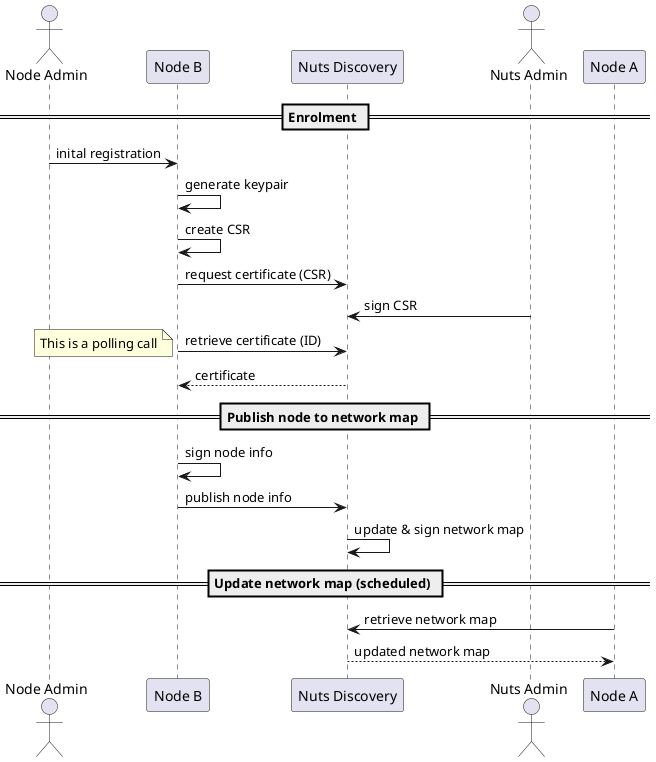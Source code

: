 @startuml

== Enrolment ==
actor "Node Admin"
"Node Admin" -> "Node B" : inital registration
"Node B" -> "Node B" : generate keypair
"Node B" -> "Node B" : create CSR
"Node B" -> "Nuts Discovery" : request certificate (CSR)

actor "Nuts Admin"
"Nuts Admin" -> "Nuts Discovery" : sign CSR


"Node B" -> "Nuts Discovery" : retrieve certificate (ID)
note left
    This is a polling call
end note
"Nuts Discovery" --> "Node B" : certificate

== Publish node to network map ==
"Node B" -> "Node B" : sign node info
"Node B" -> "Nuts Discovery" : publish node info

"Nuts Discovery" -> "Nuts Discovery" : update & sign network map

== Update network map (scheduled) ==

"Node A" -> "Nuts Discovery" : retrieve network map
"Nuts Discovery" --> "Node A" : updated network map
@enduml